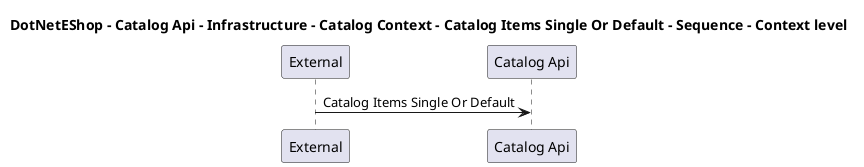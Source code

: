 @startuml

title DotNetEShop - Catalog Api - Infrastructure - Catalog Context - Catalog Items Single Or Default - Sequence - Context level

participant "External" as C4InterFlow.SoftwareSystems.ExternalSystem
participant "Catalog Api" as DotNetEShop.SoftwareSystems.CatalogApi

C4InterFlow.SoftwareSystems.ExternalSystem -> DotNetEShop.SoftwareSystems.CatalogApi : Catalog Items Single Or Default


@enduml
